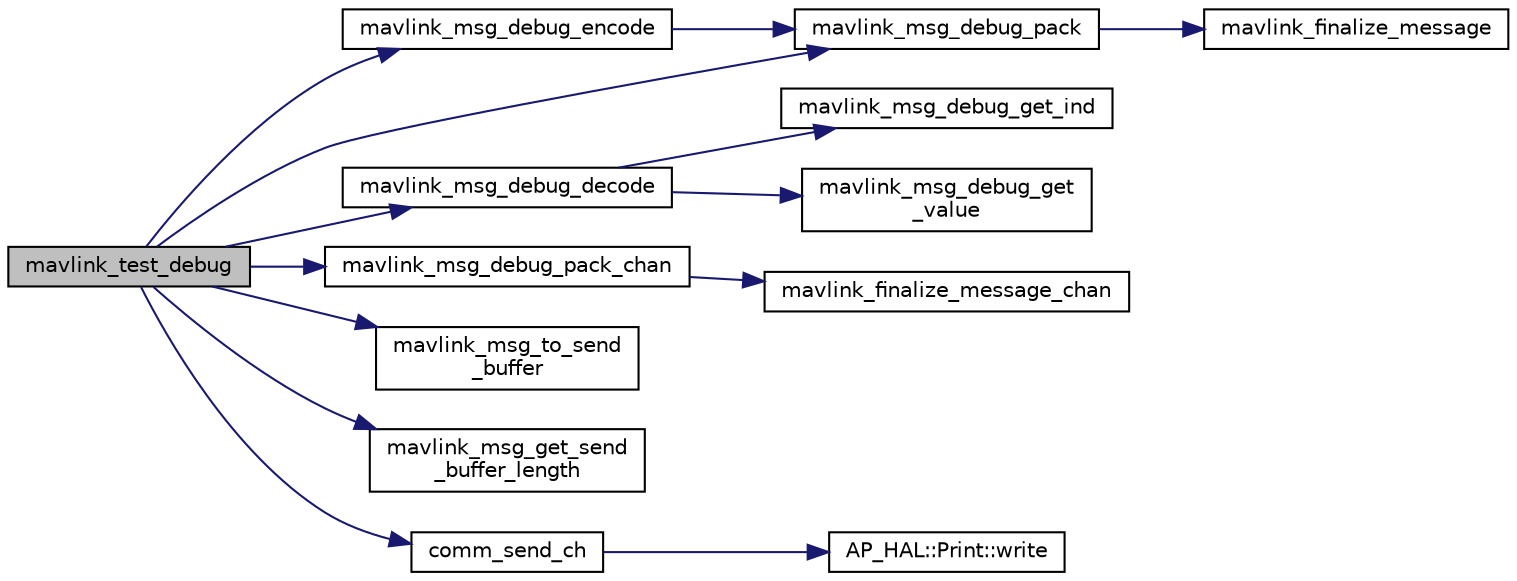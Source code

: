 digraph "mavlink_test_debug"
{
 // INTERACTIVE_SVG=YES
  edge [fontname="Helvetica",fontsize="10",labelfontname="Helvetica",labelfontsize="10"];
  node [fontname="Helvetica",fontsize="10",shape=record];
  rankdir="LR";
  Node1 [label="mavlink_test_debug",height=0.2,width=0.4,color="black", fillcolor="grey75", style="filled" fontcolor="black"];
  Node1 -> Node2 [color="midnightblue",fontsize="10",style="solid",fontname="Helvetica"];
  Node2 [label="mavlink_msg_debug_encode",height=0.2,width=0.4,color="black", fillcolor="white", style="filled",URL="$v0_89_2common_2mavlink__msg__debug_8h.html#a58eca113a377402ea6785d326e50f60e",tooltip="Encode a debug struct into a message. "];
  Node2 -> Node3 [color="midnightblue",fontsize="10",style="solid",fontname="Helvetica"];
  Node3 [label="mavlink_msg_debug_pack",height=0.2,width=0.4,color="black", fillcolor="white", style="filled",URL="$v0_89_2common_2mavlink__msg__debug_8h.html#abbf57a83d1ddcba5c08d3378925f22c1",tooltip="Pack a debug message. "];
  Node3 -> Node4 [color="midnightblue",fontsize="10",style="solid",fontname="Helvetica"];
  Node4 [label="mavlink_finalize_message",height=0.2,width=0.4,color="black", fillcolor="white", style="filled",URL="$v0_89_2mavlink__helpers_8h.html#af3bea083c5ec83f5b6570b2bd4a817d0",tooltip="Finalize a MAVLink message with MAVLINK_COMM_0 as default channel. "];
  Node1 -> Node5 [color="midnightblue",fontsize="10",style="solid",fontname="Helvetica"];
  Node5 [label="mavlink_msg_debug_decode",height=0.2,width=0.4,color="black", fillcolor="white", style="filled",URL="$v0_89_2common_2mavlink__msg__debug_8h.html#a758c41a18df8c12a2aa309170f1ebc08",tooltip="Decode a debug message into a struct. "];
  Node5 -> Node6 [color="midnightblue",fontsize="10",style="solid",fontname="Helvetica"];
  Node6 [label="mavlink_msg_debug_get_ind",height=0.2,width=0.4,color="black", fillcolor="white", style="filled",URL="$v0_89_2common_2mavlink__msg__debug_8h.html#a5e02a5c225746738425866bde69cf9ea",tooltip="Send a debug message. "];
  Node5 -> Node7 [color="midnightblue",fontsize="10",style="solid",fontname="Helvetica"];
  Node7 [label="mavlink_msg_debug_get\l_value",height=0.2,width=0.4,color="black", fillcolor="white", style="filled",URL="$v0_89_2common_2mavlink__msg__debug_8h.html#af7471d7ffa485f1951ba39881b3b5c25",tooltip="Get field value from debug message. "];
  Node1 -> Node3 [color="midnightblue",fontsize="10",style="solid",fontname="Helvetica"];
  Node1 -> Node8 [color="midnightblue",fontsize="10",style="solid",fontname="Helvetica"];
  Node8 [label="mavlink_msg_debug_pack_chan",height=0.2,width=0.4,color="black", fillcolor="white", style="filled",URL="$v0_89_2common_2mavlink__msg__debug_8h.html#a64edfadac6f01d9d99ab3da408e2ff43",tooltip="Pack a debug message on a channel. "];
  Node8 -> Node9 [color="midnightblue",fontsize="10",style="solid",fontname="Helvetica"];
  Node9 [label="mavlink_finalize_message_chan",height=0.2,width=0.4,color="black", fillcolor="white", style="filled",URL="$v0_89_2mavlink__helpers_8h.html#aa66131138fc02101dcc73b4b556ab422",tooltip="Finalize a MAVLink message with channel assignment. "];
  Node1 -> Node10 [color="midnightblue",fontsize="10",style="solid",fontname="Helvetica"];
  Node10 [label="mavlink_msg_to_send\l_buffer",height=0.2,width=0.4,color="black", fillcolor="white", style="filled",URL="$v0_89_2mavlink__helpers_8h.html#afea0a9befa84822fd62c2899ea0d849e",tooltip="Pack a message to send it over a serial byte stream. "];
  Node1 -> Node11 [color="midnightblue",fontsize="10",style="solid",fontname="Helvetica"];
  Node11 [label="mavlink_msg_get_send\l_buffer_length",height=0.2,width=0.4,color="black", fillcolor="white", style="filled",URL="$v0_89_2protocol_8h.html#aa86c08f27aabb7a2e12a67f189f590c8",tooltip="Get the required buffer size for this message. "];
  Node1 -> Node12 [color="midnightblue",fontsize="10",style="solid",fontname="Helvetica"];
  Node12 [label="comm_send_ch",height=0.2,width=0.4,color="black", fillcolor="white", style="filled",URL="$GCS__MAVLink_8h.html#ab753873a1ee10adedd0ce246311468f8"];
  Node12 -> Node13 [color="midnightblue",fontsize="10",style="solid",fontname="Helvetica"];
  Node13 [label="AP_HAL::Print::write",height=0.2,width=0.4,color="black", fillcolor="white", style="filled",URL="$classAP__HAL_1_1Print.html#acc65391952a43334f8f5c9bef341f501"];
}
